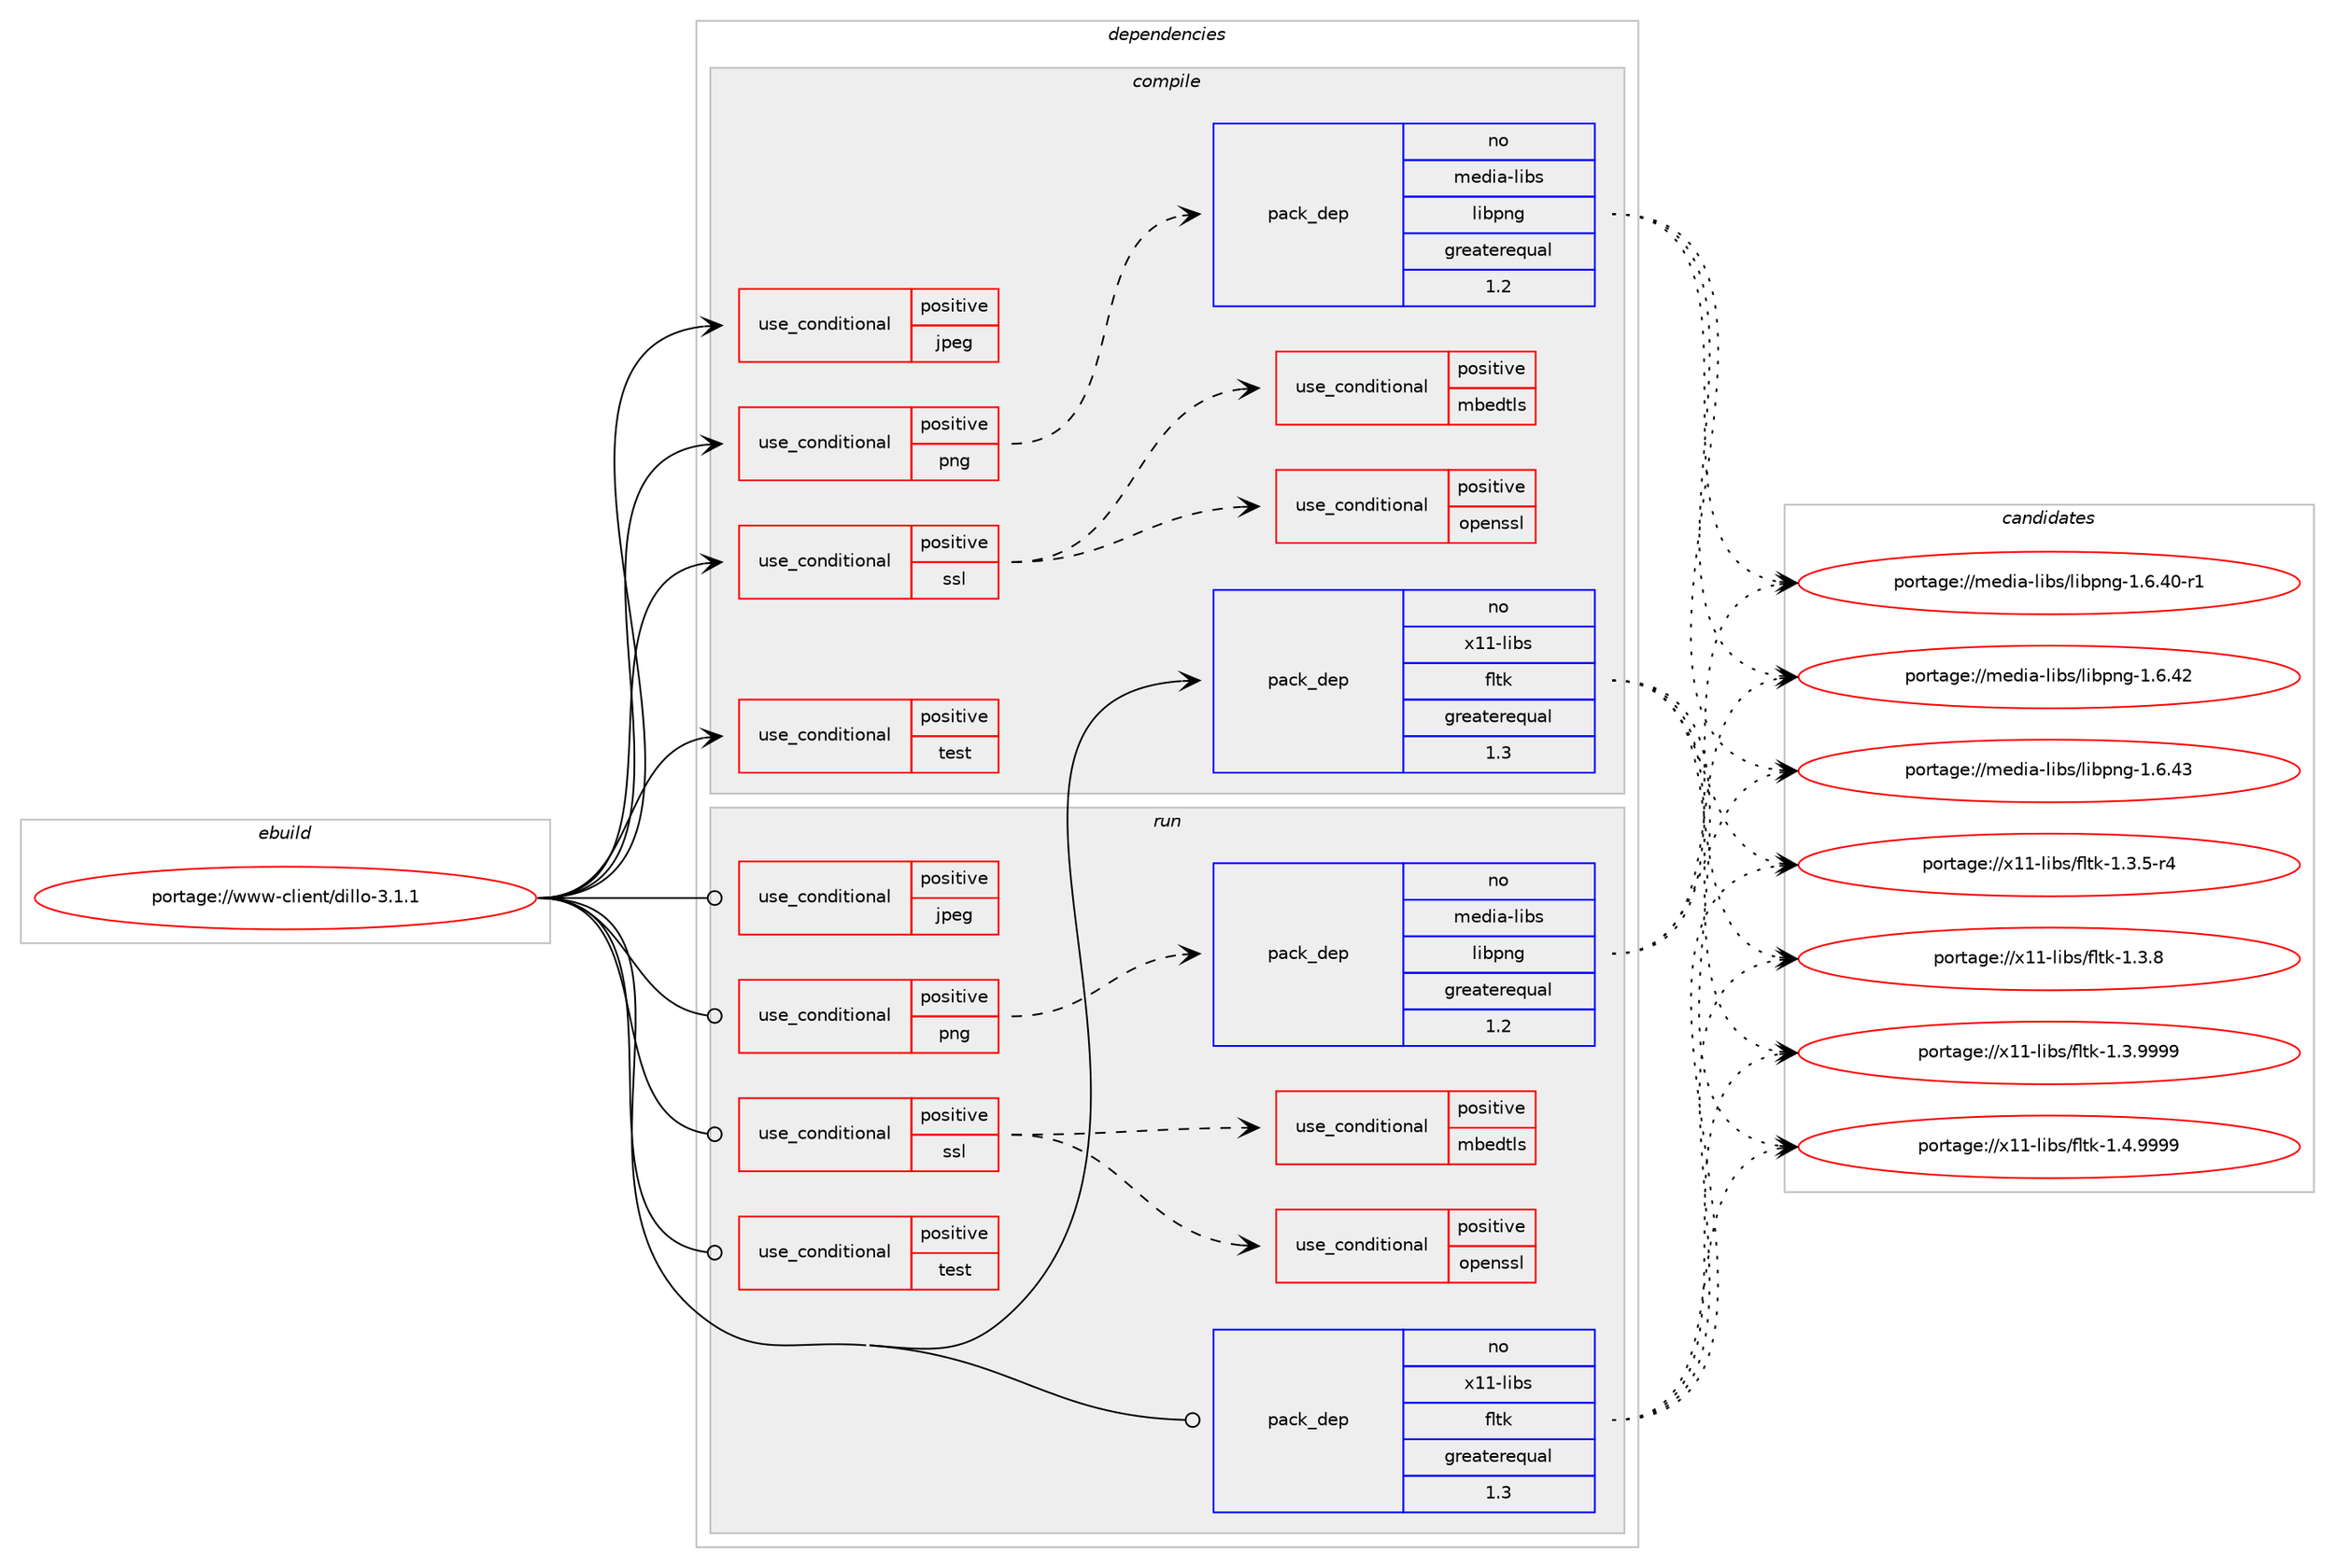 digraph prolog {

# *************
# Graph options
# *************

newrank=true;
concentrate=true;
compound=true;
graph [rankdir=LR,fontname=Helvetica,fontsize=10,ranksep=1.5];#, ranksep=2.5, nodesep=0.2];
edge  [arrowhead=vee];
node  [fontname=Helvetica,fontsize=10];

# **********
# The ebuild
# **********

subgraph cluster_leftcol {
color=gray;
rank=same;
label=<<i>ebuild</i>>;
id [label="portage://www-client/dillo-3.1.1", color=red, width=4, href="../www-client/dillo-3.1.1.svg"];
}

# ****************
# The dependencies
# ****************

subgraph cluster_midcol {
color=gray;
label=<<i>dependencies</i>>;
subgraph cluster_compile {
fillcolor="#eeeeee";
style=filled;
label=<<i>compile</i>>;
subgraph cond116659 {
dependency224909 [label=<<TABLE BORDER="0" CELLBORDER="1" CELLSPACING="0" CELLPADDING="4"><TR><TD ROWSPAN="3" CELLPADDING="10">use_conditional</TD></TR><TR><TD>positive</TD></TR><TR><TD>jpeg</TD></TR></TABLE>>, shape=none, color=red];
# *** BEGIN UNKNOWN DEPENDENCY TYPE (TODO) ***
# dependency224909 -> package_dependency(portage://www-client/dillo-3.1.1,install,no,media-libs,libjpeg-turbo,none,[,,],any_same_slot,[])
# *** END UNKNOWN DEPENDENCY TYPE (TODO) ***

}
id:e -> dependency224909:w [weight=20,style="solid",arrowhead="vee"];
subgraph cond116660 {
dependency224910 [label=<<TABLE BORDER="0" CELLBORDER="1" CELLSPACING="0" CELLPADDING="4"><TR><TD ROWSPAN="3" CELLPADDING="10">use_conditional</TD></TR><TR><TD>positive</TD></TR><TR><TD>png</TD></TR></TABLE>>, shape=none, color=red];
subgraph pack104988 {
dependency224911 [label=<<TABLE BORDER="0" CELLBORDER="1" CELLSPACING="0" CELLPADDING="4" WIDTH="220"><TR><TD ROWSPAN="6" CELLPADDING="30">pack_dep</TD></TR><TR><TD WIDTH="110">no</TD></TR><TR><TD>media-libs</TD></TR><TR><TD>libpng</TD></TR><TR><TD>greaterequal</TD></TR><TR><TD>1.2</TD></TR></TABLE>>, shape=none, color=blue];
}
dependency224910:e -> dependency224911:w [weight=20,style="dashed",arrowhead="vee"];
}
id:e -> dependency224910:w [weight=20,style="solid",arrowhead="vee"];
subgraph cond116661 {
dependency224912 [label=<<TABLE BORDER="0" CELLBORDER="1" CELLSPACING="0" CELLPADDING="4"><TR><TD ROWSPAN="3" CELLPADDING="10">use_conditional</TD></TR><TR><TD>positive</TD></TR><TR><TD>ssl</TD></TR></TABLE>>, shape=none, color=red];
subgraph cond116662 {
dependency224913 [label=<<TABLE BORDER="0" CELLBORDER="1" CELLSPACING="0" CELLPADDING="4"><TR><TD ROWSPAN="3" CELLPADDING="10">use_conditional</TD></TR><TR><TD>positive</TD></TR><TR><TD>mbedtls</TD></TR></TABLE>>, shape=none, color=red];
# *** BEGIN UNKNOWN DEPENDENCY TYPE (TODO) ***
# dependency224913 -> package_dependency(portage://www-client/dillo-3.1.1,install,no,net-libs,mbedtls,none,[,,],any_same_slot,[])
# *** END UNKNOWN DEPENDENCY TYPE (TODO) ***

}
dependency224912:e -> dependency224913:w [weight=20,style="dashed",arrowhead="vee"];
subgraph cond116663 {
dependency224914 [label=<<TABLE BORDER="0" CELLBORDER="1" CELLSPACING="0" CELLPADDING="4"><TR><TD ROWSPAN="3" CELLPADDING="10">use_conditional</TD></TR><TR><TD>positive</TD></TR><TR><TD>openssl</TD></TR></TABLE>>, shape=none, color=red];
# *** BEGIN UNKNOWN DEPENDENCY TYPE (TODO) ***
# dependency224914 -> package_dependency(portage://www-client/dillo-3.1.1,install,no,dev-libs,openssl,none,[,,],any_same_slot,[])
# *** END UNKNOWN DEPENDENCY TYPE (TODO) ***

}
dependency224912:e -> dependency224914:w [weight=20,style="dashed",arrowhead="vee"];
}
id:e -> dependency224912:w [weight=20,style="solid",arrowhead="vee"];
subgraph cond116664 {
dependency224915 [label=<<TABLE BORDER="0" CELLBORDER="1" CELLSPACING="0" CELLPADDING="4"><TR><TD ROWSPAN="3" CELLPADDING="10">use_conditional</TD></TR><TR><TD>positive</TD></TR><TR><TD>test</TD></TR></TABLE>>, shape=none, color=red];
# *** BEGIN UNKNOWN DEPENDENCY TYPE (TODO) ***
# dependency224915 -> package_dependency(portage://www-client/dillo-3.1.1,install,no,media-gfx,imagemagick,none,[,,],[],[])
# *** END UNKNOWN DEPENDENCY TYPE (TODO) ***

# *** BEGIN UNKNOWN DEPENDENCY TYPE (TODO) ***
# dependency224915 -> package_dependency(portage://www-client/dillo-3.1.1,install,no,x11-apps,xwd,none,[,,],[],[])
# *** END UNKNOWN DEPENDENCY TYPE (TODO) ***

# *** BEGIN UNKNOWN DEPENDENCY TYPE (TODO) ***
# dependency224915 -> package_dependency(portage://www-client/dillo-3.1.1,install,no,x11-apps,xwininfo,none,[,,],[],[])
# *** END UNKNOWN DEPENDENCY TYPE (TODO) ***

}
id:e -> dependency224915:w [weight=20,style="solid",arrowhead="vee"];
# *** BEGIN UNKNOWN DEPENDENCY TYPE (TODO) ***
# id -> package_dependency(portage://www-client/dillo-3.1.1,install,no,sys-libs,zlib,none,[,,],[],[])
# *** END UNKNOWN DEPENDENCY TYPE (TODO) ***

subgraph pack104989 {
dependency224916 [label=<<TABLE BORDER="0" CELLBORDER="1" CELLSPACING="0" CELLPADDING="4" WIDTH="220"><TR><TD ROWSPAN="6" CELLPADDING="30">pack_dep</TD></TR><TR><TD WIDTH="110">no</TD></TR><TR><TD>x11-libs</TD></TR><TR><TD>fltk</TD></TR><TR><TD>greaterequal</TD></TR><TR><TD>1.3</TD></TR></TABLE>>, shape=none, color=blue];
}
id:e -> dependency224916:w [weight=20,style="solid",arrowhead="vee"];
# *** BEGIN UNKNOWN DEPENDENCY TYPE (TODO) ***
# id -> package_dependency(portage://www-client/dillo-3.1.1,install,no,x11-libs,libX11,none,[,,],[],[])
# *** END UNKNOWN DEPENDENCY TYPE (TODO) ***

}
subgraph cluster_compileandrun {
fillcolor="#eeeeee";
style=filled;
label=<<i>compile and run</i>>;
}
subgraph cluster_run {
fillcolor="#eeeeee";
style=filled;
label=<<i>run</i>>;
subgraph cond116665 {
dependency224917 [label=<<TABLE BORDER="0" CELLBORDER="1" CELLSPACING="0" CELLPADDING="4"><TR><TD ROWSPAN="3" CELLPADDING="10">use_conditional</TD></TR><TR><TD>positive</TD></TR><TR><TD>jpeg</TD></TR></TABLE>>, shape=none, color=red];
# *** BEGIN UNKNOWN DEPENDENCY TYPE (TODO) ***
# dependency224917 -> package_dependency(portage://www-client/dillo-3.1.1,run,no,media-libs,libjpeg-turbo,none,[,,],any_same_slot,[])
# *** END UNKNOWN DEPENDENCY TYPE (TODO) ***

}
id:e -> dependency224917:w [weight=20,style="solid",arrowhead="odot"];
subgraph cond116666 {
dependency224918 [label=<<TABLE BORDER="0" CELLBORDER="1" CELLSPACING="0" CELLPADDING="4"><TR><TD ROWSPAN="3" CELLPADDING="10">use_conditional</TD></TR><TR><TD>positive</TD></TR><TR><TD>png</TD></TR></TABLE>>, shape=none, color=red];
subgraph pack104990 {
dependency224919 [label=<<TABLE BORDER="0" CELLBORDER="1" CELLSPACING="0" CELLPADDING="4" WIDTH="220"><TR><TD ROWSPAN="6" CELLPADDING="30">pack_dep</TD></TR><TR><TD WIDTH="110">no</TD></TR><TR><TD>media-libs</TD></TR><TR><TD>libpng</TD></TR><TR><TD>greaterequal</TD></TR><TR><TD>1.2</TD></TR></TABLE>>, shape=none, color=blue];
}
dependency224918:e -> dependency224919:w [weight=20,style="dashed",arrowhead="vee"];
}
id:e -> dependency224918:w [weight=20,style="solid",arrowhead="odot"];
subgraph cond116667 {
dependency224920 [label=<<TABLE BORDER="0" CELLBORDER="1" CELLSPACING="0" CELLPADDING="4"><TR><TD ROWSPAN="3" CELLPADDING="10">use_conditional</TD></TR><TR><TD>positive</TD></TR><TR><TD>ssl</TD></TR></TABLE>>, shape=none, color=red];
subgraph cond116668 {
dependency224921 [label=<<TABLE BORDER="0" CELLBORDER="1" CELLSPACING="0" CELLPADDING="4"><TR><TD ROWSPAN="3" CELLPADDING="10">use_conditional</TD></TR><TR><TD>positive</TD></TR><TR><TD>mbedtls</TD></TR></TABLE>>, shape=none, color=red];
# *** BEGIN UNKNOWN DEPENDENCY TYPE (TODO) ***
# dependency224921 -> package_dependency(portage://www-client/dillo-3.1.1,run,no,net-libs,mbedtls,none,[,,],any_same_slot,[])
# *** END UNKNOWN DEPENDENCY TYPE (TODO) ***

}
dependency224920:e -> dependency224921:w [weight=20,style="dashed",arrowhead="vee"];
subgraph cond116669 {
dependency224922 [label=<<TABLE BORDER="0" CELLBORDER="1" CELLSPACING="0" CELLPADDING="4"><TR><TD ROWSPAN="3" CELLPADDING="10">use_conditional</TD></TR><TR><TD>positive</TD></TR><TR><TD>openssl</TD></TR></TABLE>>, shape=none, color=red];
# *** BEGIN UNKNOWN DEPENDENCY TYPE (TODO) ***
# dependency224922 -> package_dependency(portage://www-client/dillo-3.1.1,run,no,dev-libs,openssl,none,[,,],any_same_slot,[])
# *** END UNKNOWN DEPENDENCY TYPE (TODO) ***

}
dependency224920:e -> dependency224922:w [weight=20,style="dashed",arrowhead="vee"];
}
id:e -> dependency224920:w [weight=20,style="solid",arrowhead="odot"];
subgraph cond116670 {
dependency224923 [label=<<TABLE BORDER="0" CELLBORDER="1" CELLSPACING="0" CELLPADDING="4"><TR><TD ROWSPAN="3" CELLPADDING="10">use_conditional</TD></TR><TR><TD>positive</TD></TR><TR><TD>test</TD></TR></TABLE>>, shape=none, color=red];
# *** BEGIN UNKNOWN DEPENDENCY TYPE (TODO) ***
# dependency224923 -> package_dependency(portage://www-client/dillo-3.1.1,run,no,media-gfx,imagemagick,none,[,,],[],[])
# *** END UNKNOWN DEPENDENCY TYPE (TODO) ***

# *** BEGIN UNKNOWN DEPENDENCY TYPE (TODO) ***
# dependency224923 -> package_dependency(portage://www-client/dillo-3.1.1,run,no,x11-apps,xwd,none,[,,],[],[])
# *** END UNKNOWN DEPENDENCY TYPE (TODO) ***

# *** BEGIN UNKNOWN DEPENDENCY TYPE (TODO) ***
# dependency224923 -> package_dependency(portage://www-client/dillo-3.1.1,run,no,x11-apps,xwininfo,none,[,,],[],[])
# *** END UNKNOWN DEPENDENCY TYPE (TODO) ***

}
id:e -> dependency224923:w [weight=20,style="solid",arrowhead="odot"];
# *** BEGIN UNKNOWN DEPENDENCY TYPE (TODO) ***
# id -> package_dependency(portage://www-client/dillo-3.1.1,run,no,sys-libs,zlib,none,[,,],[],[])
# *** END UNKNOWN DEPENDENCY TYPE (TODO) ***

subgraph pack104991 {
dependency224924 [label=<<TABLE BORDER="0" CELLBORDER="1" CELLSPACING="0" CELLPADDING="4" WIDTH="220"><TR><TD ROWSPAN="6" CELLPADDING="30">pack_dep</TD></TR><TR><TD WIDTH="110">no</TD></TR><TR><TD>x11-libs</TD></TR><TR><TD>fltk</TD></TR><TR><TD>greaterequal</TD></TR><TR><TD>1.3</TD></TR></TABLE>>, shape=none, color=blue];
}
id:e -> dependency224924:w [weight=20,style="solid",arrowhead="odot"];
# *** BEGIN UNKNOWN DEPENDENCY TYPE (TODO) ***
# id -> package_dependency(portage://www-client/dillo-3.1.1,run,no,x11-libs,libX11,none,[,,],[],[])
# *** END UNKNOWN DEPENDENCY TYPE (TODO) ***

}
}

# **************
# The candidates
# **************

subgraph cluster_choices {
rank=same;
color=gray;
label=<<i>candidates</i>>;

subgraph choice104988 {
color=black;
nodesep=1;
choice1091011001059745108105981154710810598112110103454946544652484511449 [label="portage://media-libs/libpng-1.6.40-r1", color=red, width=4,href="../media-libs/libpng-1.6.40-r1.svg"];
choice109101100105974510810598115471081059811211010345494654465250 [label="portage://media-libs/libpng-1.6.42", color=red, width=4,href="../media-libs/libpng-1.6.42.svg"];
choice109101100105974510810598115471081059811211010345494654465251 [label="portage://media-libs/libpng-1.6.43", color=red, width=4,href="../media-libs/libpng-1.6.43.svg"];
dependency224911:e -> choice1091011001059745108105981154710810598112110103454946544652484511449:w [style=dotted,weight="100"];
dependency224911:e -> choice109101100105974510810598115471081059811211010345494654465250:w [style=dotted,weight="100"];
dependency224911:e -> choice109101100105974510810598115471081059811211010345494654465251:w [style=dotted,weight="100"];
}
subgraph choice104989 {
color=black;
nodesep=1;
choice12049494510810598115471021081161074549465146534511452 [label="portage://x11-libs/fltk-1.3.5-r4", color=red, width=4,href="../x11-libs/fltk-1.3.5-r4.svg"];
choice1204949451081059811547102108116107454946514656 [label="portage://x11-libs/fltk-1.3.8", color=red, width=4,href="../x11-libs/fltk-1.3.8.svg"];
choice1204949451081059811547102108116107454946514657575757 [label="portage://x11-libs/fltk-1.3.9999", color=red, width=4,href="../x11-libs/fltk-1.3.9999.svg"];
choice1204949451081059811547102108116107454946524657575757 [label="portage://x11-libs/fltk-1.4.9999", color=red, width=4,href="../x11-libs/fltk-1.4.9999.svg"];
dependency224916:e -> choice12049494510810598115471021081161074549465146534511452:w [style=dotted,weight="100"];
dependency224916:e -> choice1204949451081059811547102108116107454946514656:w [style=dotted,weight="100"];
dependency224916:e -> choice1204949451081059811547102108116107454946514657575757:w [style=dotted,weight="100"];
dependency224916:e -> choice1204949451081059811547102108116107454946524657575757:w [style=dotted,weight="100"];
}
subgraph choice104990 {
color=black;
nodesep=1;
choice1091011001059745108105981154710810598112110103454946544652484511449 [label="portage://media-libs/libpng-1.6.40-r1", color=red, width=4,href="../media-libs/libpng-1.6.40-r1.svg"];
choice109101100105974510810598115471081059811211010345494654465250 [label="portage://media-libs/libpng-1.6.42", color=red, width=4,href="../media-libs/libpng-1.6.42.svg"];
choice109101100105974510810598115471081059811211010345494654465251 [label="portage://media-libs/libpng-1.6.43", color=red, width=4,href="../media-libs/libpng-1.6.43.svg"];
dependency224919:e -> choice1091011001059745108105981154710810598112110103454946544652484511449:w [style=dotted,weight="100"];
dependency224919:e -> choice109101100105974510810598115471081059811211010345494654465250:w [style=dotted,weight="100"];
dependency224919:e -> choice109101100105974510810598115471081059811211010345494654465251:w [style=dotted,weight="100"];
}
subgraph choice104991 {
color=black;
nodesep=1;
choice12049494510810598115471021081161074549465146534511452 [label="portage://x11-libs/fltk-1.3.5-r4", color=red, width=4,href="../x11-libs/fltk-1.3.5-r4.svg"];
choice1204949451081059811547102108116107454946514656 [label="portage://x11-libs/fltk-1.3.8", color=red, width=4,href="../x11-libs/fltk-1.3.8.svg"];
choice1204949451081059811547102108116107454946514657575757 [label="portage://x11-libs/fltk-1.3.9999", color=red, width=4,href="../x11-libs/fltk-1.3.9999.svg"];
choice1204949451081059811547102108116107454946524657575757 [label="portage://x11-libs/fltk-1.4.9999", color=red, width=4,href="../x11-libs/fltk-1.4.9999.svg"];
dependency224924:e -> choice12049494510810598115471021081161074549465146534511452:w [style=dotted,weight="100"];
dependency224924:e -> choice1204949451081059811547102108116107454946514656:w [style=dotted,weight="100"];
dependency224924:e -> choice1204949451081059811547102108116107454946514657575757:w [style=dotted,weight="100"];
dependency224924:e -> choice1204949451081059811547102108116107454946524657575757:w [style=dotted,weight="100"];
}
}

}

